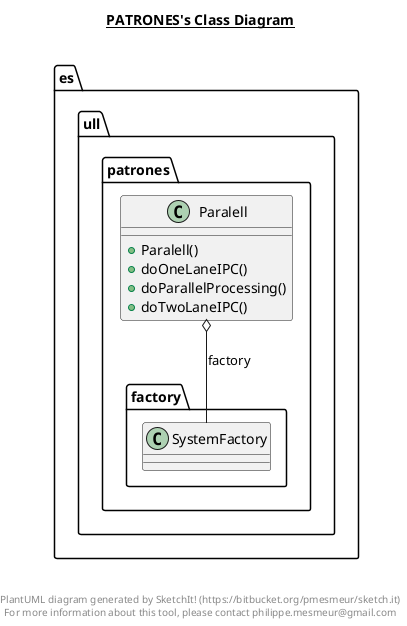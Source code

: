 @startuml

title __PATRONES's Class Diagram__\n

  namespace es.ull.patrones {
    namespace es.ull.patrones {
      class es.ull.patrones.Paralell {
          + Paralell()
          + doOneLaneIPC()
          + doParallelProcessing()
          + doTwoLaneIPC()
      }
    }
  }
  

  es.ull.patrones.Paralell o-- es.ull.patrones.factory.SystemFactory : factory


right footer


PlantUML diagram generated by SketchIt! (https://bitbucket.org/pmesmeur/sketch.it)
For more information about this tool, please contact philippe.mesmeur@gmail.com
endfooter

@enduml

